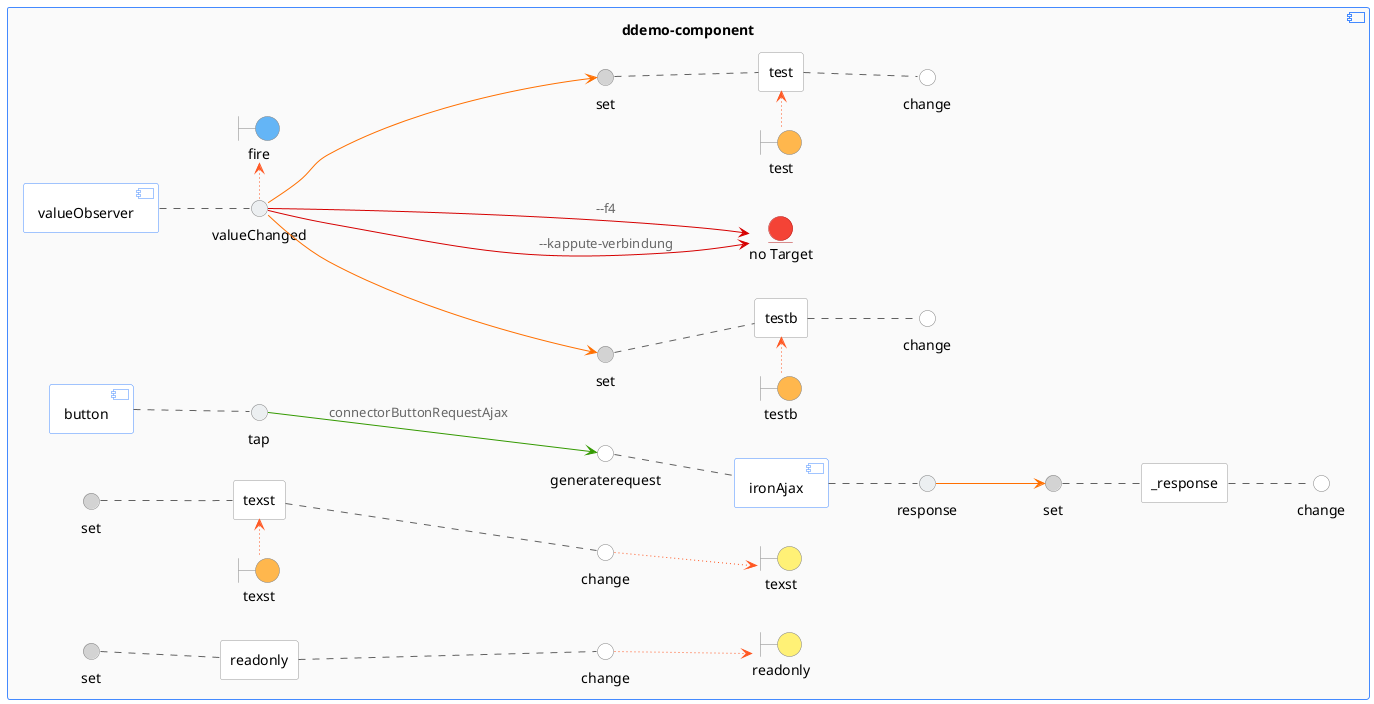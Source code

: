 ﻿@startuml
left to right direction
 skinparam interface {
backgroundColor lightgrey
borderColor grey
}
skinparam boundary {
backgroundColor lightgrey
borderColor grey
}
skinparam entity {
backgroundColor #f44336
borderColor #b71c1c
}
skinparam component {
ArrowColor #339900
ArrowFontColor #666666
borderColor #448AFF
}
skinparam agent {
ArrowFontColor #666666
borderColor #999999
}
component "ddemo-component" #FAFAFA{
agent _response as valueelement_response #white
interface set as interfaceValueelement_responseSet
interface change as interfaceValueelement_responseChange #white
interfaceValueelement_responseSet .. valueelement_response #616161
valueelement_response .. interfaceValueelement_responseChange #616161
component ironAjax #white
boundary "fire" as fireFire #64B5F6
component valueObserver #white
agent testb as valueelementtestb #white
interface set as interfaceValueelementtestbSet
interface change as interfaceValueelementtestbChange #white
interfaceValueelementtestbSet .. valueelementtestb #616161
valueelementtestb .. interfaceValueelementtestbChange #616161
boundary "testb" as boundaryValueelementtestbIn #FFB74D
boundaryValueelementtestbIn ~> valueelementtestb #FF5722
agent test as valueelementtest #white
interface set as interfaceValueelementtestSet
interface change as interfaceValueelementtestChange #white
interfaceValueelementtestSet .. valueelementtest #616161
valueelementtest .. interfaceValueelementtestChange #616161
boundary "test" as boundaryValueelementtestIn #FFB74D
boundaryValueelementtestIn ~> valueelementtest #FF5722
component button #white
agent texst as valueelementtexst #white
interface set as interfaceValueelementtexstSet
interface change as interfaceValueelementtexstChange #white
interfaceValueelementtexstSet .. valueelementtexst #616161
valueelementtexst .. interfaceValueelementtexstChange #616161
boundary "texst" as boundaryValueelementtexstOut #FFF176
interfaceValueelementtexstChange ~~> boundaryValueelementtexstOut #FF5722
boundary "texst" as boundaryValueelementtexstIn #FFB74D
boundaryValueelementtexstIn ~> valueelementtexst #FF5722
agent readonly as valueelementreadonly #white
interface set as interfaceValueelementreadonlySet
interface change as interfaceValueelementreadonlyChange #white
interfaceValueelementreadonlySet .. valueelementreadonly #616161
valueelementreadonly .. interfaceValueelementreadonlyChange #616161
boundary "readonly" as boundaryValueelementreadonlyOut #FFF176
interfaceValueelementreadonlyChange ~~> boundaryValueelementreadonlyOut #FF5722
interface generaterequest as interfaceGeneraterequestironAjax  #white
interfaceGeneraterequestironAjax .. ironAjax #616161
interface response as interfaceResponseironAjax #ECEFF1
ironAjax .. interfaceResponseironAjax #616161
interfaceResponseironAjax --> interfaceValueelement_responseSet #FF6F00
interface valueChanged as interfaceValueChangedvalueObserver #ECEFF1
valueObserver .. interfaceValueChangedvalueObserver #616161
interfaceValueChangedvalueObserver ~> fireFire #FF5722
interfaceValueChangedvalueObserver --> interfaceValueelementtestbSet #FF6F00
interfaceValueChangedvalueObserver --> interfaceValueelementtestSet #FF6F00
interface tap as interfaceTapbutton #ECEFF1
button .. interfaceTapbutton #616161
entity "no Target" as XXXXXnirvanaXXXXX
interfaceValueChangedvalueObserver --->  XXXXXnirvanaXXXXX  #d50000 :--f4
interfaceValueChangedvalueObserver --->  XXXXXnirvanaXXXXX  #d50000 :--kappute-verbindung
interfaceTapbutton --> interfaceGeneraterequestironAjax :connectorButtonRequestAjax
}
@enduml
